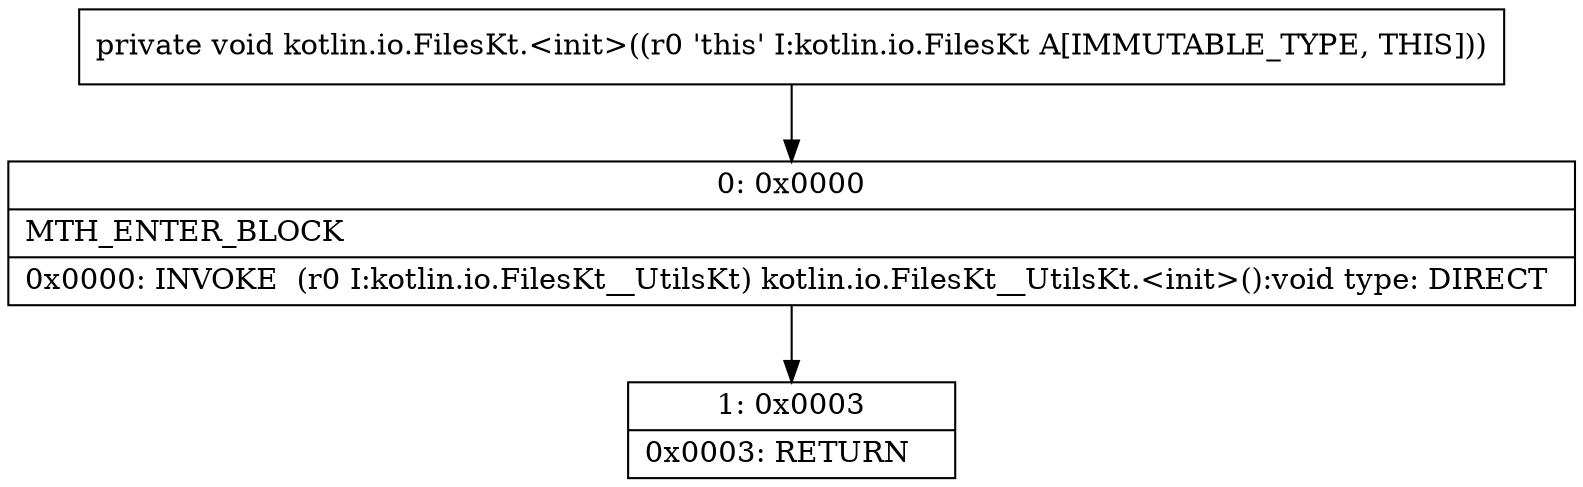digraph "CFG forkotlin.io.FilesKt.\<init\>()V" {
Node_0 [shape=record,label="{0\:\ 0x0000|MTH_ENTER_BLOCK\l|0x0000: INVOKE  (r0 I:kotlin.io.FilesKt__UtilsKt) kotlin.io.FilesKt__UtilsKt.\<init\>():void type: DIRECT \l}"];
Node_1 [shape=record,label="{1\:\ 0x0003|0x0003: RETURN   \l}"];
MethodNode[shape=record,label="{private void kotlin.io.FilesKt.\<init\>((r0 'this' I:kotlin.io.FilesKt A[IMMUTABLE_TYPE, THIS])) }"];
MethodNode -> Node_0;
Node_0 -> Node_1;
}

